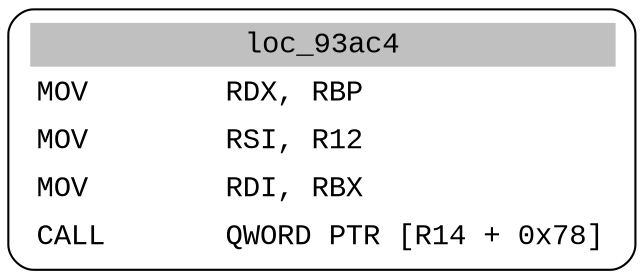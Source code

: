 digraph asm_graph {
1941 [
shape="Mrecord" fontname="Courier New"label =<<table border="0" cellborder="0" cellpadding="3"><tr><td align="center" colspan="2" bgcolor="grey">loc_93ac4</td></tr><tr><td align="left">MOV        RDX, RBP</td></tr><tr><td align="left">MOV        RSI, R12</td></tr><tr><td align="left">MOV        RDI, RBX</td></tr><tr><td align="left">CALL       QWORD PTR [R14 + 0x78]</td></tr></table>> ];
}